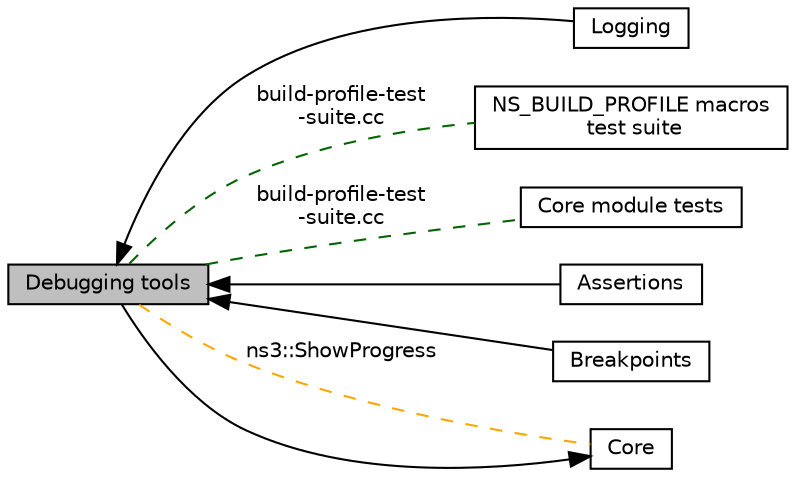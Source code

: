 digraph "Debugging tools"
{
  edge [fontname="Helvetica",fontsize="10",labelfontname="Helvetica",labelfontsize="10"];
  node [fontname="Helvetica",fontsize="10",shape=box];
  rankdir=LR;
  Node5 [label="Logging",height=0.2,width=0.4,color="black", fillcolor="white", style="filled",URL="$group__logging.html",tooltip="Logging functions and macros."];
  Node7 [label="NS_BUILD_PROFILE macros\l test suite",height=0.2,width=0.4,color="black", fillcolor="white", style="filled",URL="$group__build-profile-tests.html",tooltip=" "];
  Node6 [label="Core module tests",height=0.2,width=0.4,color="black", fillcolor="white", style="filled",URL="$group__core-tests.html",tooltip="TestSuites for the Core module."];
  Node1 [label="Debugging tools",height=0.2,width=0.4,color="black", fillcolor="grey75", style="filled", fontcolor="black",tooltip="Assertions, breakpoints, logging, and abnormal program termination."];
  Node3 [label="Assertions",height=0.2,width=0.4,color="black", fillcolor="white", style="filled",URL="$group__assert.html",tooltip="Assert functions and macros."];
  Node4 [label="Breakpoints",height=0.2,width=0.4,color="black", fillcolor="white", style="filled",URL="$group__breakpoint.html",tooltip="Trigger a debugger breakpoint."];
  Node2 [label="Core",height=0.2,width=0.4,color="black", fillcolor="white", style="filled",URL="$group__core.html",tooltip="The \"core\" module contains:"];
  Node2->Node1 [shape=plaintext, dir="back", style="solid"];
  Node1->Node3 [shape=plaintext, dir="back", style="solid"];
  Node1->Node4 [shape=plaintext, dir="back", style="solid"];
  Node1->Node5 [shape=plaintext, dir="back", style="solid"];
  Node1->Node2 [shape=plaintext, label="ns3::ShowProgress", color="orange", dir="none", style="dashed"];
  Node1->Node6 [shape=plaintext, label="build-profile-test\l-suite.cc", color="darkgreen", dir="none", style="dashed"];
  Node1->Node7 [shape=plaintext, label="build-profile-test\l-suite.cc", color="darkgreen", dir="none", style="dashed"];
}
